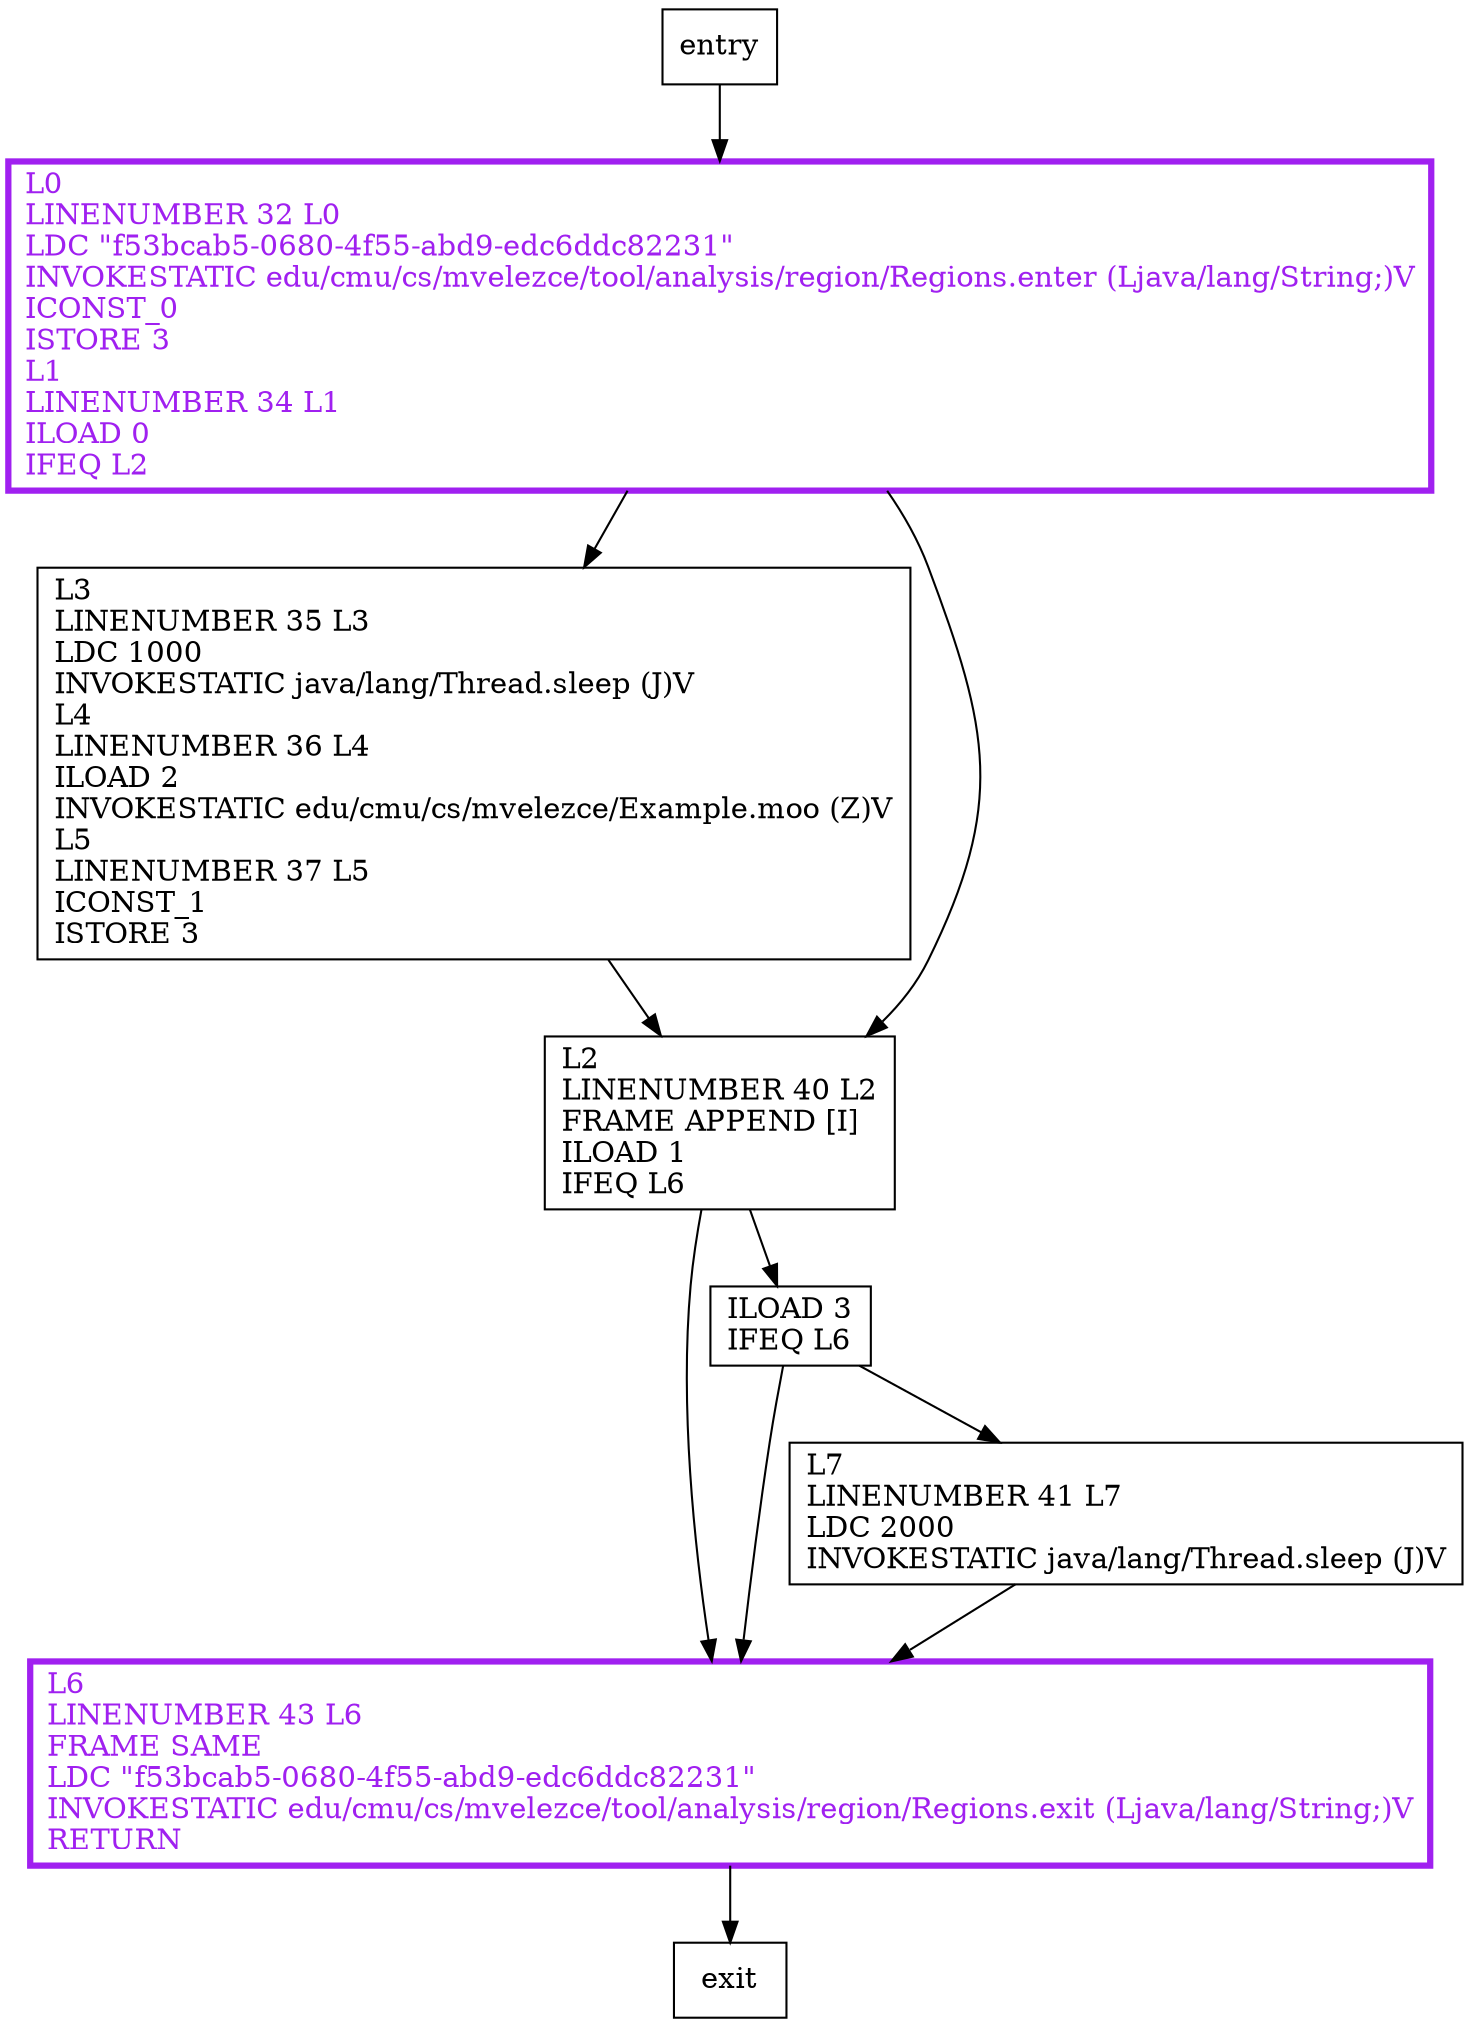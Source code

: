 digraph foo {
node [shape=record];
1954761469 [label="L3\lLINENUMBER 35 L3\lLDC 1000\lINVOKESTATIC java/lang/Thread.sleep (J)V\lL4\lLINENUMBER 36 L4\lILOAD 2\lINVOKESTATIC edu/cmu/cs/mvelezce/Example.moo (Z)V\lL5\lLINENUMBER 37 L5\lICONST_1\lISTORE 3\l"];
123721308 [label="L6\lLINENUMBER 43 L6\lFRAME SAME\lLDC \"f53bcab5-0680-4f55-abd9-edc6ddc82231\"\lINVOKESTATIC edu/cmu/cs/mvelezce/tool/analysis/region/Regions.exit (Ljava/lang/String;)V\lRETURN\l"];
753705711 [label="L7\lLINENUMBER 41 L7\lLDC 2000\lINVOKESTATIC java/lang/Thread.sleep (J)V\l"];
222927891 [label="ILOAD 3\lIFEQ L6\l"];
2069584894 [label="L2\lLINENUMBER 40 L2\lFRAME APPEND [I]\lILOAD 1\lIFEQ L6\l"];
1353406178 [label="L0\lLINENUMBER 32 L0\lLDC \"f53bcab5-0680-4f55-abd9-edc6ddc82231\"\lINVOKESTATIC edu/cmu/cs/mvelezce/tool/analysis/region/Regions.enter (Ljava/lang/String;)V\lICONST_0\lISTORE 3\lL1\lLINENUMBER 34 L1\lILOAD 0\lIFEQ L2\l"];
entry;
exit;
entry -> 1353406178;
1954761469 -> 2069584894;
123721308 -> exit;
753705711 -> 123721308;
222927891 -> 123721308;
222927891 -> 753705711;
2069584894 -> 123721308;
2069584894 -> 222927891;
1353406178 -> 1954761469;
1353406178 -> 2069584894;
123721308[fontcolor="purple", penwidth=3, color="purple"];
1353406178[fontcolor="purple", penwidth=3, color="purple"];
}
